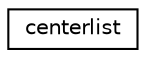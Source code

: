 digraph G
{
  edge [fontname="Helvetica",fontsize="10",labelfontname="Helvetica",labelfontsize="10"];
  node [fontname="Helvetica",fontsize="10",shape=record];
  rankdir=LR;
  Node1 [label="centerlist",height=0.2,width=0.4,color="black", fillcolor="white", style="filled",URL="$d2/d34/structcenterlist.html"];
}

